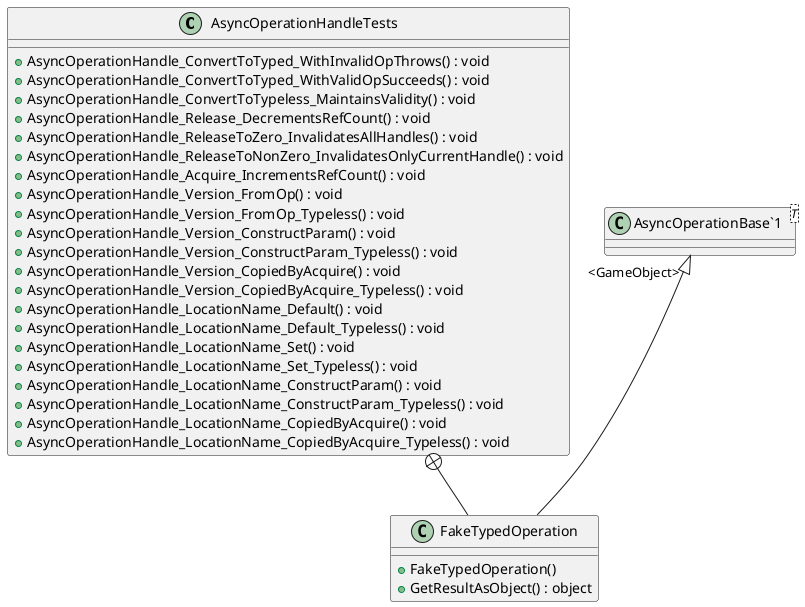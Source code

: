 @startuml
class AsyncOperationHandleTests {
    + AsyncOperationHandle_ConvertToTyped_WithInvalidOpThrows() : void
    + AsyncOperationHandle_ConvertToTyped_WithValidOpSucceeds() : void
    + AsyncOperationHandle_ConvertToTypeless_MaintainsValidity() : void
    + AsyncOperationHandle_Release_DecrementsRefCount() : void
    + AsyncOperationHandle_ReleaseToZero_InvalidatesAllHandles() : void
    + AsyncOperationHandle_ReleaseToNonZero_InvalidatesOnlyCurrentHandle() : void
    + AsyncOperationHandle_Acquire_IncrementsRefCount() : void
    + AsyncOperationHandle_Version_FromOp() : void
    + AsyncOperationHandle_Version_FromOp_Typeless() : void
    + AsyncOperationHandle_Version_ConstructParam() : void
    + AsyncOperationHandle_Version_ConstructParam_Typeless() : void
    + AsyncOperationHandle_Version_CopiedByAcquire() : void
    + AsyncOperationHandle_Version_CopiedByAcquire_Typeless() : void
    + AsyncOperationHandle_LocationName_Default() : void
    + AsyncOperationHandle_LocationName_Default_Typeless() : void
    + AsyncOperationHandle_LocationName_Set() : void
    + AsyncOperationHandle_LocationName_Set_Typeless() : void
    + AsyncOperationHandle_LocationName_ConstructParam() : void
    + AsyncOperationHandle_LocationName_ConstructParam_Typeless() : void
    + AsyncOperationHandle_LocationName_CopiedByAcquire() : void
    + AsyncOperationHandle_LocationName_CopiedByAcquire_Typeless() : void
}
class FakeTypedOperation {
    + FakeTypedOperation()
    + GetResultAsObject() : object
}
class "AsyncOperationBase`1"<T> {
}
AsyncOperationHandleTests +-- FakeTypedOperation
"AsyncOperationBase`1" "<GameObject>" <|-- FakeTypedOperation
@enduml
